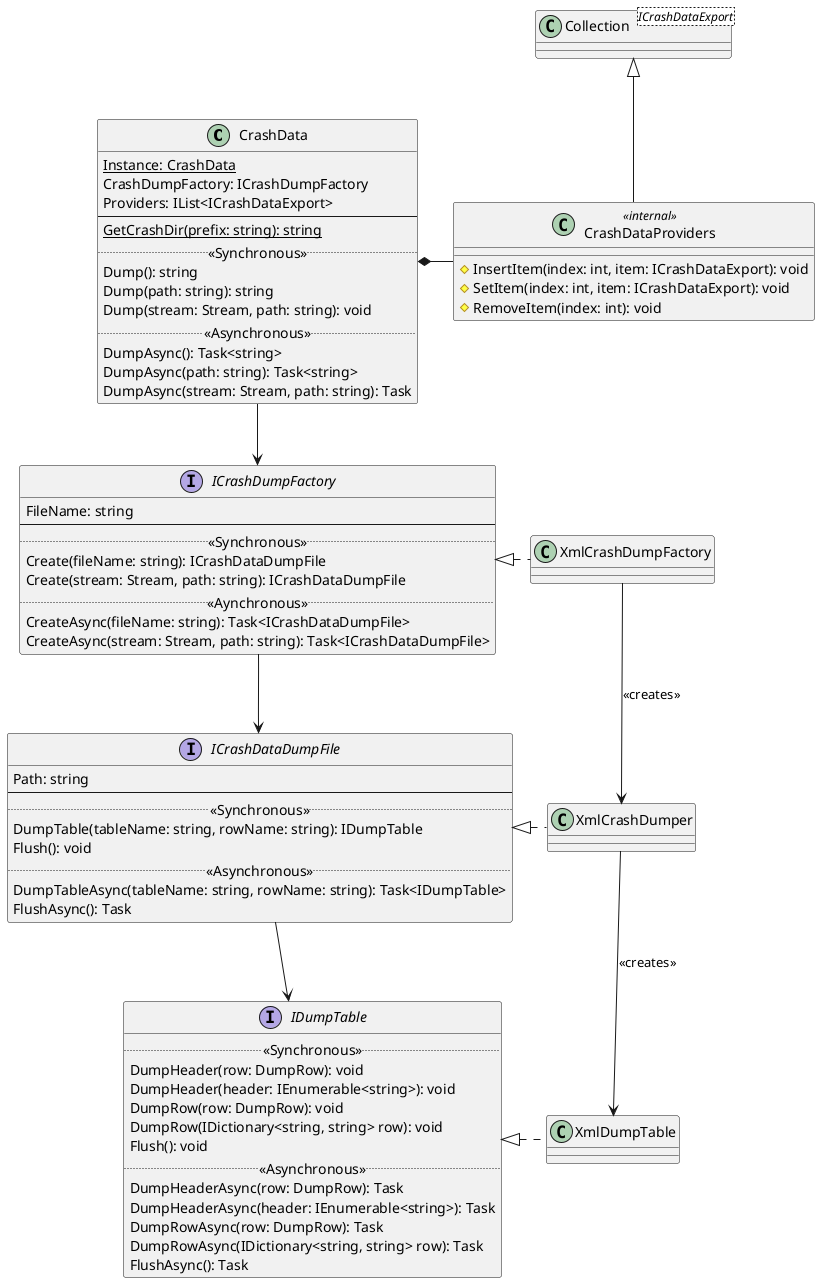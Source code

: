 @startuml RJCP.Diagnostics.CrashData
class CrashData {
    {static} Instance: CrashData
    CrashDumpFactory: ICrashDumpFactory
    Providers: IList<ICrashDataExport>
    --
    {static} GetCrashDir(prefix: string): string
    .. <<Synchronous>> ..
    Dump(): string
    Dump(path: string): string
    Dump(stream: Stream, path: string): void
    .. <<Asynchronous>> ..
    DumpAsync(): Task<string>
    DumpAsync(path: string): Task<string>
    DumpAsync(stream: Stream, path: string): Task
}

class "Collection<ICrashDataExport>" as Collection_ICrashDataExport

class CrashDataProviders <<internal>> {
    #InsertItem(index: int, item: ICrashDataExport): void
    #SetItem(index: int, item: ICrashDataExport): void
    #RemoveItem(index: int): void
}

Collection_ICrashDataExport <|-d- CrashDataProviders

CrashData *-r- CrashDataProviders
' note right {
'     Is the 'Providers' property, ensuring
'     no duplicate dumpers are present.
' }

interface ICrashDumpFactory {
    FileName: string
    --
    .. <<Synchronous>> ..
    Create(fileName: string): ICrashDataDumpFile
    Create(stream: Stream, path: string): ICrashDataDumpFile
    .. <<Aynchronous>> ..
    CreateAsync(fileName: string): Task<ICrashDataDumpFile>
    CreateAsync(stream: Stream, path: string): Task<ICrashDataDumpFile>
}

class XmlCrashDumpFactory

ICrashDumpFactory <|.r. XmlCrashDumpFactory

interface ICrashDataDumpFile {
    Path: string
    --
    .. <<Synchronous>> ..
    DumpTable(tableName: string, rowName: string): IDumpTable
    Flush(): void
    .. <<Asynchronous>> ..
    DumpTableAsync(tableName: string, rowName: string): Task<IDumpTable>
    FlushAsync(): Task
}

class XmlCrashDumper

ICrashDataDumpFile <|.r. XmlCrashDumper
XmlCrashDumpFactory -d-> XmlCrashDumper : <<creates>>

interface IDumpTable {
    .. <<Synchronous>> ..
    DumpHeader(row: DumpRow): void
    DumpHeader(header: IEnumerable<string>): void
    DumpRow(row: DumpRow): void
    DumpRow(IDictionary<string, string> row): void
    Flush(): void
    .. <<Asynchronous>> ..
    DumpHeaderAsync(row: DumpRow): Task
    DumpHeaderAsync(header: IEnumerable<string>): Task
    DumpRowAsync(row: DumpRow): Task
    DumpRowAsync(IDictionary<string, string> row): Task
    FlushAsync(): Task
}

class XmlDumpTable

IDumpTable <|.r. XmlDumpTable
XmlCrashDumper -d-> XmlDumpTable : <<creates>>

CrashData -d-> ICrashDumpFactory
ICrashDumpFactory -d-> ICrashDataDumpFile
ICrashDataDumpFile -d-> IDumpTable
@enduml


@startuml RJCP.Diagnostics.CrashDataExport
interface ICrashDataExport {
    Dump(dumpFile: ICrashDataDumpFile): void
    DumpAsync(dumpFile: ICrashDataDumpFile): Task
}

abstract class CrashDataExport<T> {
    #CrashDataExport(row: DumpRow)
    --
    {abstract} #TableName: string
    {abstract} #RowName: string
    --
    {abstract} #GetRows(): IEnumerable<T>
    {abstract} #UpdateRow(item: T, row: DumpRow)
    #IsValid(): bool = true
    #GetField(fieldAccess: Func<string>): string
    +Dump(dumpFile: ICrashDataDumpFile): void
    +DumpAsync(dumpFile: ICrashDataDumpFile): Task
}

class DumpRow {
    DumpRow(header: string[])
    --
    this[key: string]: string
    --
    GetHeader(): IEnumerable<string>
    GetRow(): IDictionary<string, string>
    Clear(): void
}

class AssemblyDump<Assembly>
class EnvironmentDump<KeyValuePair<string, string>>

ICrashDataExport <|.d. CrashDataExport
CrashDataExport o-r- DumpRow
CrashDataExport <|.d. AssemblyDump
CrashDataExport <|.d. EnvironmentDump
@enduml

@startuml RJCP.Diagnostics.DumpSequence
actor User
participant CrashData
participant ICrashDumpFactory
participant ICrashDataDumpFile
participant ICrashDataExport
participant IDumpTable

User -> CrashData : string\n path = Dump()
activate CrashData

CrashData -> CrashData : GetCrashPath()
CrashData -> ICrashDumpFactory : ICrashDataDumpFile\n dump = Create(path)
activate ICrashDumpFactory

ICrashDumpFactory -> ICrashDataDumpFile : new(...)
activate ICrashDataDumpFile

ICrashDataDumpFile --> ICrashDumpFactory
ICrashDumpFactory --> CrashData : return dump
deactivate ICrashDumpFactory

loop foreach ICrashDataExport dumper in Providers
    CrashData -> ICrashDataExport : dumper.Dump(dump)
    activate ICrashDataExport
    ICrashDataExport -> ICrashDataDumpFile : IDumpTable\n table = DumpTable()

    ICrashDataDumpFile -> IDumpTable : new(...)
    activate IDumpTable
        IDumpTable --> ICrashDataDumpFile
        ICrashDataDumpFile --> ICrashDataExport : return table
        ICrashDataExport -> IDumpTable : table.DumpHeader()
        IDumpTable --> ICrashDataExport

        loop foreach T item in GetRows()
            ICrashDataExport -> IDumpTable : table.DumpRow(item)
            IDumpTable --> ICrashDataExport
        end loop
        ICrashDataExport -> IDumpTable : table.Flush()
        IDumpTable --> ICrashDataExport

        ICrashDataExport -> IDumpTable : table.Dispose()
    destroy IDumpTable

    ICrashDataExport --> CrashData
    deactivate ICrashDataExport
end loop

CrashData -> ICrashDataDumpFile : dump.Flush()
ICrashDataDumpFile --> CrashData

CrashData -> ICrashDataDumpFile : dump.Dispose()
destroy ICrashDataDumpFile

CrashData --> User : return path
deactivate CrashData
@enduml
